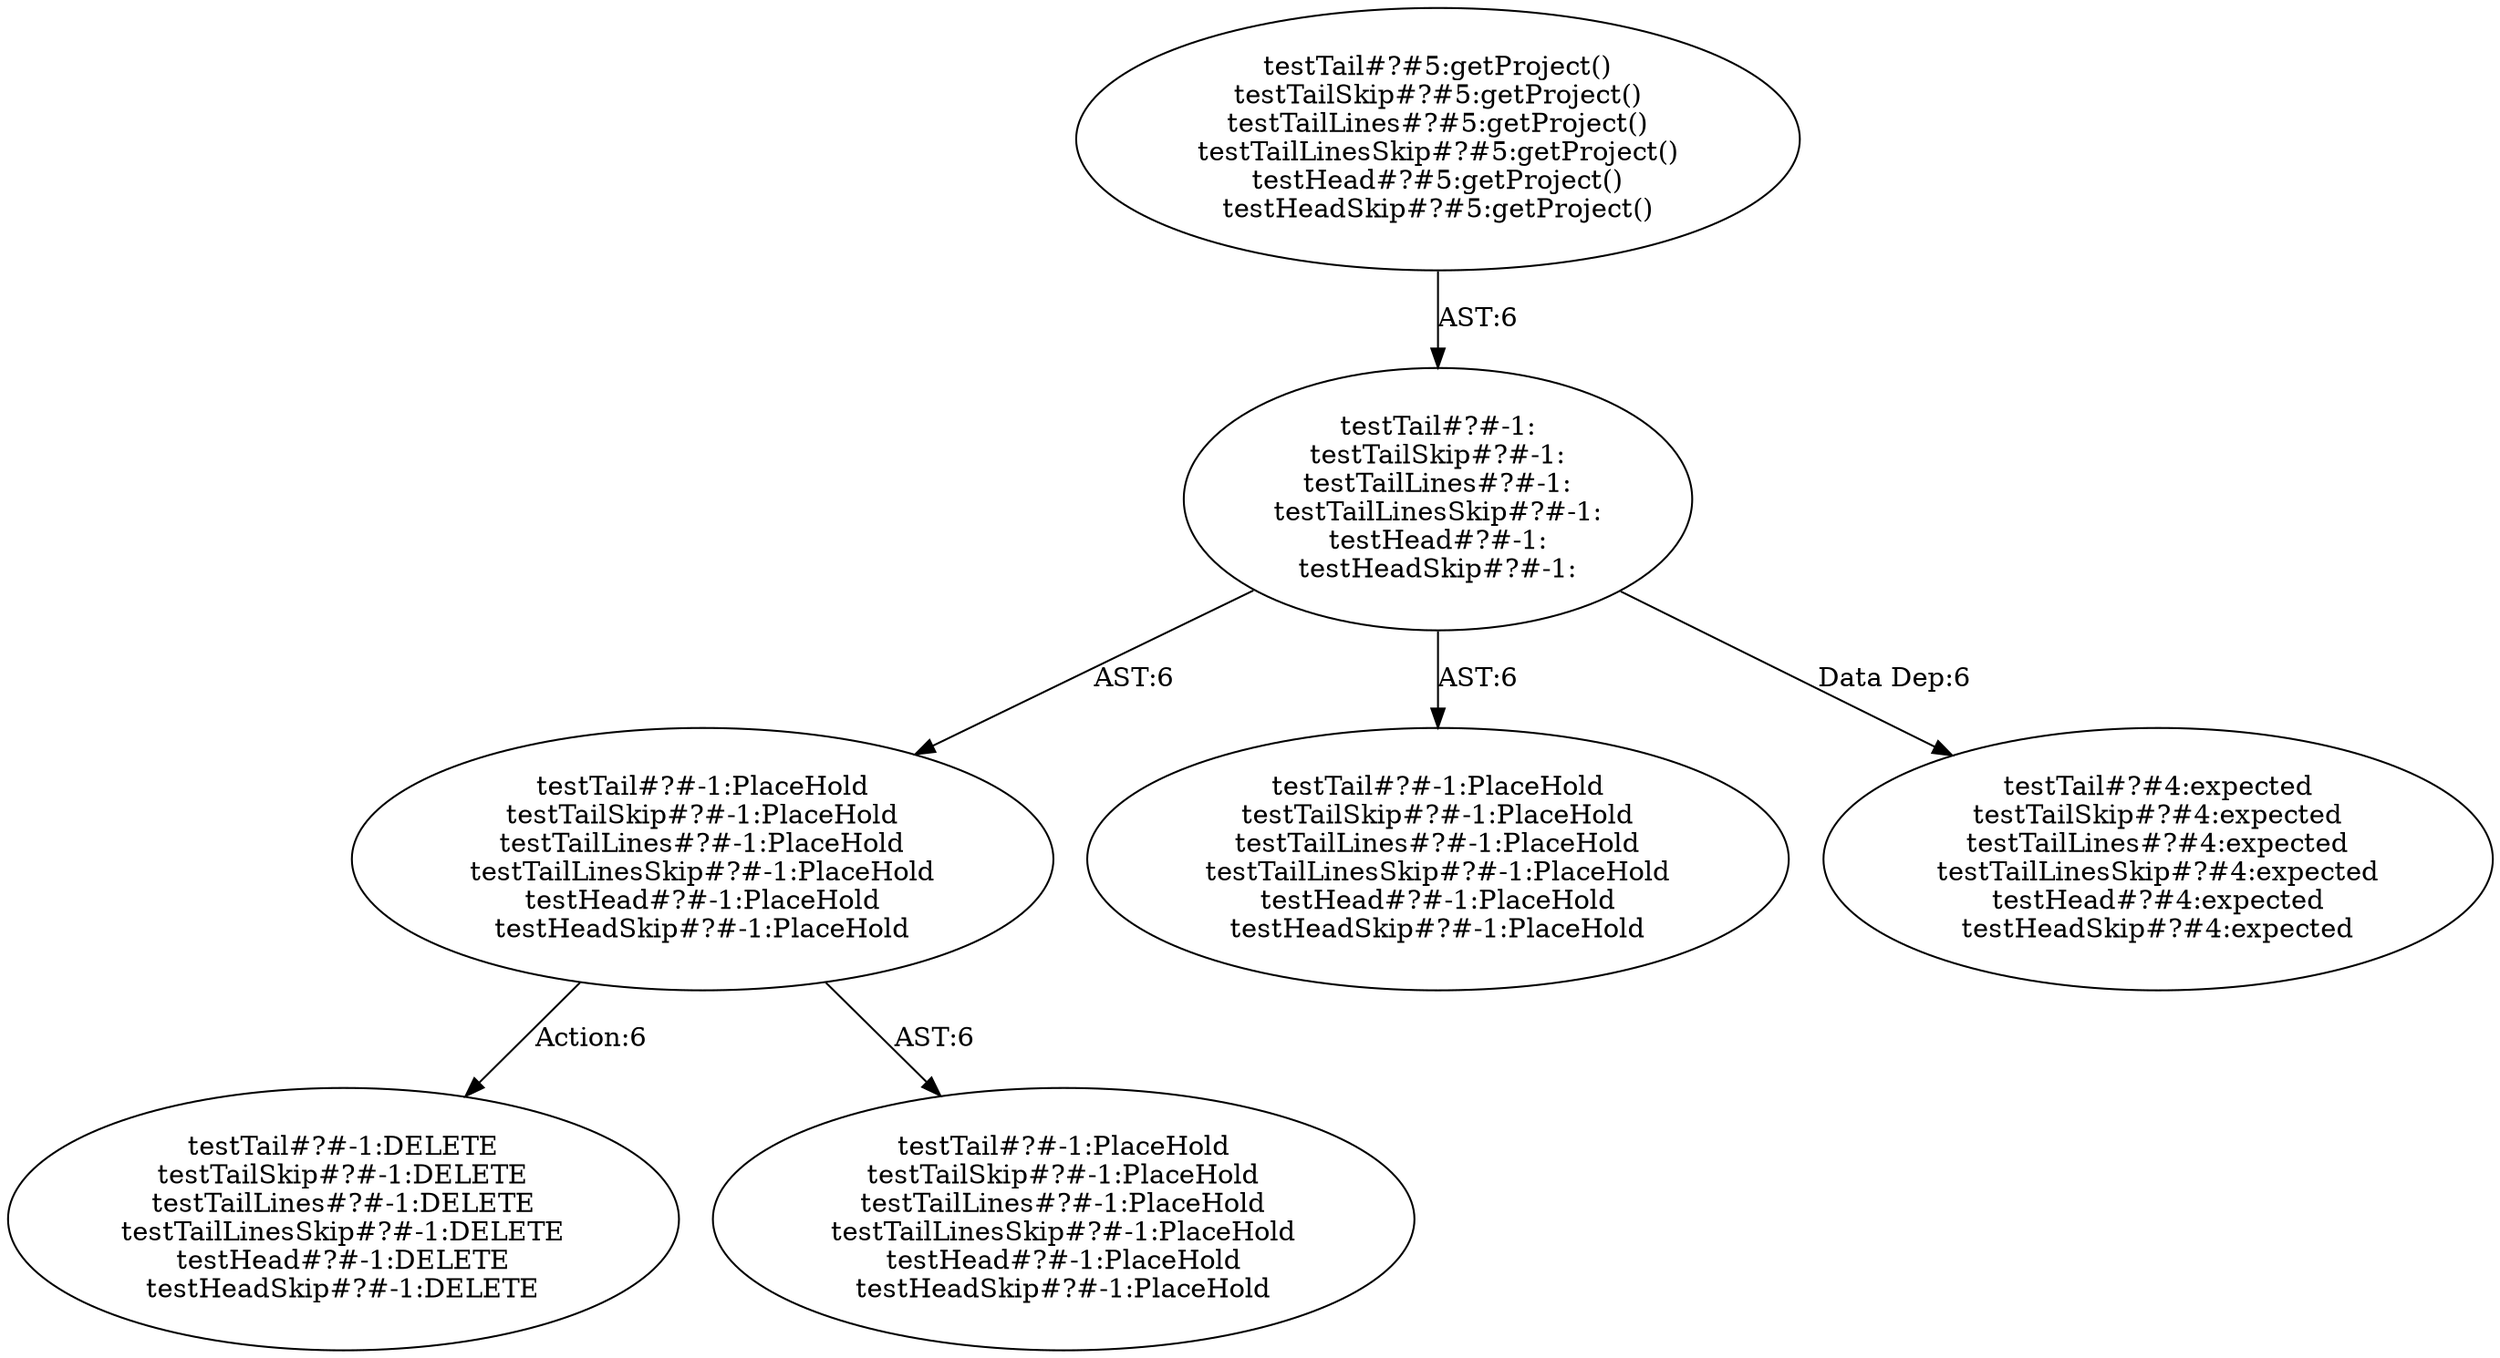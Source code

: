 digraph "Pattern" {
0 [label="testTail#?#-1:DELETE
testTailSkip#?#-1:DELETE
testTailLines#?#-1:DELETE
testTailLinesSkip#?#-1:DELETE
testHead#?#-1:DELETE
testHeadSkip#?#-1:DELETE" shape=ellipse]
1 [label="testTail#?#-1:PlaceHold
testTailSkip#?#-1:PlaceHold
testTailLines#?#-1:PlaceHold
testTailLinesSkip#?#-1:PlaceHold
testHead#?#-1:PlaceHold
testHeadSkip#?#-1:PlaceHold" shape=ellipse]
2 [label="testTail#?#-1:
testTailSkip#?#-1:
testTailLines#?#-1:
testTailLinesSkip#?#-1:
testHead#?#-1:
testHeadSkip#?#-1:" shape=ellipse]
3 [label="testTail#?#5:getProject()
testTailSkip#?#5:getProject()
testTailLines#?#5:getProject()
testTailLinesSkip#?#5:getProject()
testHead#?#5:getProject()
testHeadSkip#?#5:getProject()" shape=ellipse]
4 [label="testTail#?#-1:PlaceHold
testTailSkip#?#-1:PlaceHold
testTailLines#?#-1:PlaceHold
testTailLinesSkip#?#-1:PlaceHold
testHead#?#-1:PlaceHold
testHeadSkip#?#-1:PlaceHold" shape=ellipse]
5 [label="testTail#?#4:expected
testTailSkip#?#4:expected
testTailLines#?#4:expected
testTailLinesSkip#?#4:expected
testHead#?#4:expected
testHeadSkip#?#4:expected" shape=ellipse]
6 [label="testTail#?#-1:PlaceHold
testTailSkip#?#-1:PlaceHold
testTailLines#?#-1:PlaceHold
testTailLinesSkip#?#-1:PlaceHold
testHead#?#-1:PlaceHold
testHeadSkip#?#-1:PlaceHold" shape=ellipse]
1 -> 0 [label="Action:6"];
1 -> 6 [label="AST:6"];
2 -> 1 [label="AST:6"];
2 -> 4 [label="AST:6"];
2 -> 5 [label="Data Dep:6"];
3 -> 2 [label="AST:6"];
}